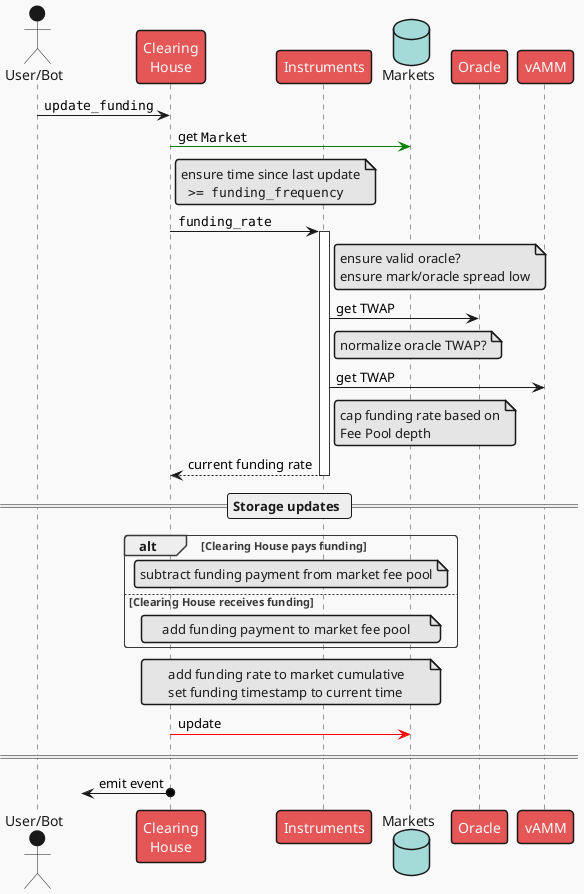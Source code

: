 @startuml update_funding
!theme mars

actor "User/Bot" as user
participant "Clearing\nHouse" as ch
participant "Instruments" as inst
database "Markets" as mkts
participant "Oracle" as oracle
participant "vAMM" as vamm

user -> ch : ""update_funding""

ch -[#green]> mkts : get ""Market""

note right ch
ensure time since last update
  "">= funding_frequency""
end note

ch -> inst ++: ""funding_rate""
note right inst
    ensure valid oracle?
    ensure mark/oracle spread low
end note
inst -> oracle : get TWAP
note right inst
    normalize oracle TWAP?
end note
inst -> vamm : get TWAP
note right inst
    cap funding rate based on
    Fee Pool depth
end note
return current funding rate

== Storage updates ==

alt Clearing House pays funding
    note over ch, mkts
        subtract funding payment from market fee pool
    end note
else Clearing House receives funding
    note over ch, mkts
        add funding payment to market fee pool
    end note
end

note over ch, mkts
    add funding rate to market cumulative
    set funding timestamp to current time
end note
ch -[#red]> mkts : update

====

?<-o ch : emit event

@enduml
